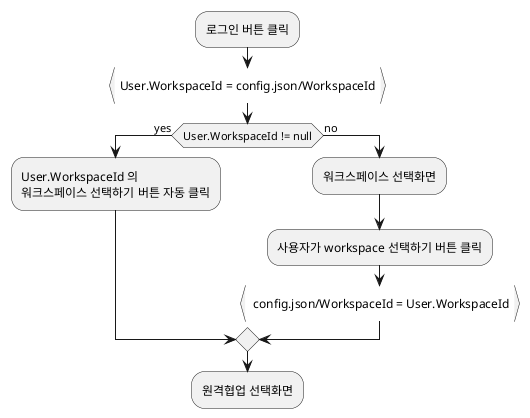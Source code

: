 @startuml Reconnect to last conected workspace
:로그인 버튼 클릭;
:User.WorkspaceId = config.json/WorkspaceId}
if (User.WorkspaceId != null) then (yes)
    :User.WorkspaceId 의
    워크스페이스 선택하기 버튼 자동 클릭;
else (no)
    :워크스페이스 선택화면;
    :사용자가 workspace 선택하기 버튼 클릭;
    : config.json/WorkspaceId = User.WorkspaceId}
endif
:원격협업 선택화면;
@enduml